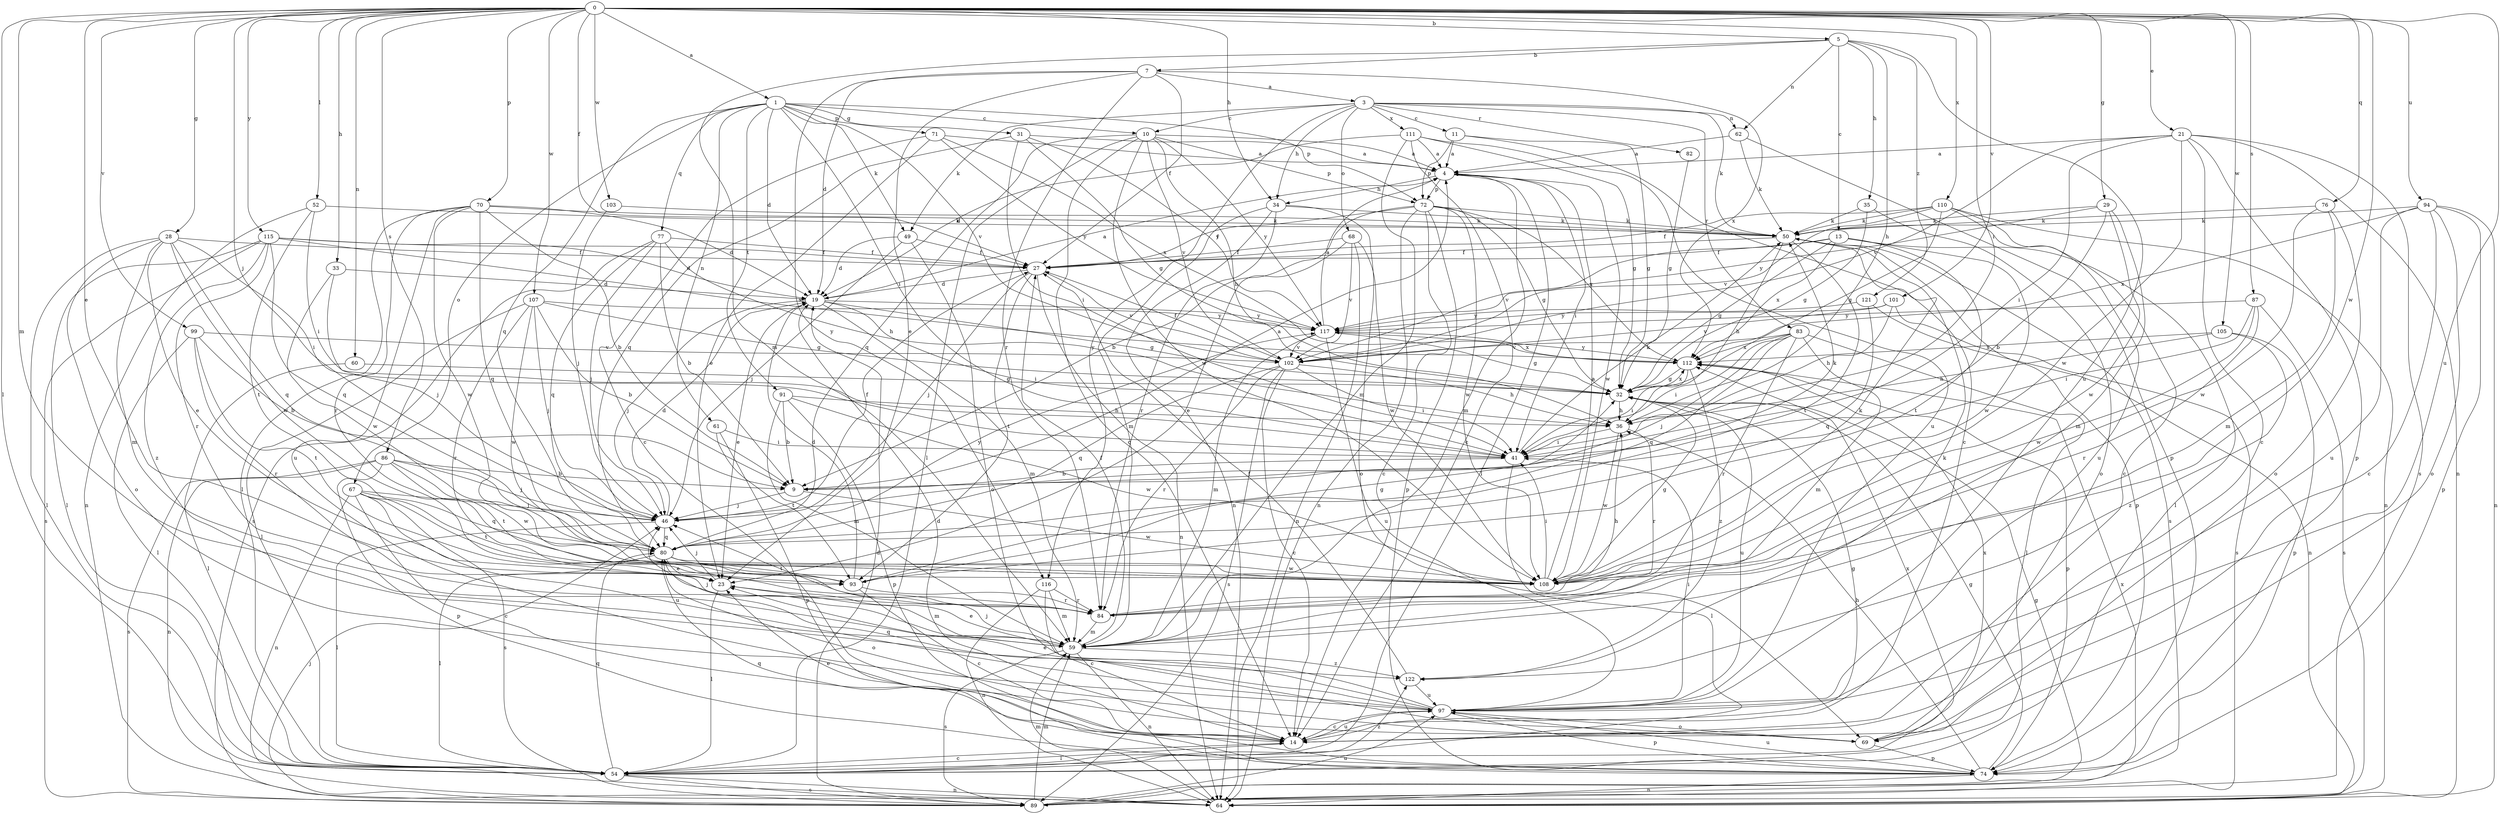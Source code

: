 strict digraph  {
0;
1;
3;
4;
5;
7;
9;
10;
11;
13;
14;
19;
21;
23;
27;
28;
29;
31;
32;
33;
34;
35;
36;
41;
46;
49;
50;
52;
54;
59;
60;
61;
62;
64;
67;
68;
69;
70;
71;
72;
74;
76;
77;
80;
82;
83;
84;
86;
87;
89;
91;
93;
94;
97;
99;
101;
102;
103;
105;
107;
108;
110;
111;
112;
115;
116;
117;
121;
122;
0 -> 1  [label=a];
0 -> 5  [label=b];
0 -> 21  [label=e];
0 -> 23  [label=e];
0 -> 27  [label=f];
0 -> 28  [label=g];
0 -> 29  [label=g];
0 -> 33  [label=h];
0 -> 34  [label=h];
0 -> 41  [label=i];
0 -> 46  [label=j];
0 -> 52  [label=l];
0 -> 54  [label=l];
0 -> 59  [label=m];
0 -> 60  [label=n];
0 -> 70  [label=p];
0 -> 76  [label=q];
0 -> 86  [label=s];
0 -> 87  [label=s];
0 -> 94  [label=u];
0 -> 97  [label=u];
0 -> 99  [label=v];
0 -> 101  [label=v];
0 -> 103  [label=w];
0 -> 105  [label=w];
0 -> 107  [label=w];
0 -> 108  [label=w];
0 -> 110  [label=x];
0 -> 115  [label=y];
1 -> 10  [label=c];
1 -> 19  [label=d];
1 -> 31  [label=g];
1 -> 41  [label=i];
1 -> 49  [label=k];
1 -> 61  [label=n];
1 -> 67  [label=o];
1 -> 71  [label=p];
1 -> 72  [label=p];
1 -> 77  [label=q];
1 -> 80  [label=q];
1 -> 91  [label=t];
1 -> 102  [label=v];
3 -> 10  [label=c];
3 -> 11  [label=c];
3 -> 34  [label=h];
3 -> 49  [label=k];
3 -> 50  [label=k];
3 -> 62  [label=n];
3 -> 68  [label=o];
3 -> 82  [label=r];
3 -> 83  [label=r];
3 -> 111  [label=x];
3 -> 116  [label=y];
4 -> 34  [label=h];
4 -> 41  [label=i];
4 -> 54  [label=l];
4 -> 59  [label=m];
4 -> 72  [label=p];
4 -> 108  [label=w];
5 -> 7  [label=b];
5 -> 13  [label=c];
5 -> 35  [label=h];
5 -> 36  [label=h];
5 -> 59  [label=m];
5 -> 62  [label=n];
5 -> 97  [label=u];
5 -> 121  [label=z];
7 -> 3  [label=a];
7 -> 19  [label=d];
7 -> 23  [label=e];
7 -> 27  [label=f];
7 -> 84  [label=r];
7 -> 112  [label=x];
7 -> 116  [label=y];
9 -> 4  [label=a];
9 -> 46  [label=j];
9 -> 50  [label=k];
9 -> 108  [label=w];
10 -> 4  [label=a];
10 -> 14  [label=c];
10 -> 36  [label=h];
10 -> 54  [label=l];
10 -> 72  [label=p];
10 -> 80  [label=q];
10 -> 102  [label=v];
10 -> 108  [label=w];
10 -> 117  [label=y];
11 -> 4  [label=a];
11 -> 14  [label=c];
11 -> 32  [label=g];
11 -> 72  [label=p];
13 -> 27  [label=f];
13 -> 32  [label=g];
13 -> 54  [label=l];
13 -> 93  [label=t];
13 -> 102  [label=v];
13 -> 108  [label=w];
13 -> 112  [label=x];
14 -> 19  [label=d];
14 -> 23  [label=e];
14 -> 32  [label=g];
14 -> 54  [label=l];
14 -> 97  [label=u];
19 -> 4  [label=a];
19 -> 23  [label=e];
19 -> 32  [label=g];
19 -> 41  [label=i];
19 -> 46  [label=j];
19 -> 59  [label=m];
19 -> 117  [label=y];
21 -> 4  [label=a];
21 -> 14  [label=c];
21 -> 41  [label=i];
21 -> 64  [label=n];
21 -> 74  [label=p];
21 -> 89  [label=s];
21 -> 102  [label=v];
21 -> 108  [label=w];
23 -> 46  [label=j];
23 -> 54  [label=l];
23 -> 59  [label=m];
27 -> 19  [label=d];
27 -> 46  [label=j];
27 -> 64  [label=n];
27 -> 93  [label=t];
27 -> 102  [label=v];
28 -> 23  [label=e];
28 -> 27  [label=f];
28 -> 41  [label=i];
28 -> 54  [label=l];
28 -> 59  [label=m];
28 -> 69  [label=o];
28 -> 80  [label=q];
28 -> 108  [label=w];
29 -> 9  [label=b];
29 -> 50  [label=k];
29 -> 59  [label=m];
29 -> 108  [label=w];
29 -> 117  [label=y];
31 -> 4  [label=a];
31 -> 32  [label=g];
31 -> 41  [label=i];
31 -> 80  [label=q];
31 -> 117  [label=y];
32 -> 36  [label=h];
32 -> 97  [label=u];
32 -> 112  [label=x];
33 -> 19  [label=d];
33 -> 46  [label=j];
33 -> 108  [label=w];
34 -> 50  [label=k];
34 -> 59  [label=m];
34 -> 64  [label=n];
34 -> 69  [label=o];
34 -> 84  [label=r];
35 -> 32  [label=g];
35 -> 50  [label=k];
35 -> 69  [label=o];
36 -> 41  [label=i];
36 -> 84  [label=r];
36 -> 108  [label=w];
41 -> 9  [label=b];
41 -> 50  [label=k];
41 -> 54  [label=l];
46 -> 19  [label=d];
46 -> 27  [label=f];
46 -> 54  [label=l];
46 -> 80  [label=q];
49 -> 19  [label=d];
49 -> 27  [label=f];
49 -> 46  [label=j];
49 -> 69  [label=o];
50 -> 27  [label=f];
50 -> 36  [label=h];
50 -> 74  [label=p];
50 -> 89  [label=s];
50 -> 93  [label=t];
52 -> 41  [label=i];
52 -> 50  [label=k];
52 -> 64  [label=n];
52 -> 93  [label=t];
54 -> 14  [label=c];
54 -> 64  [label=n];
54 -> 80  [label=q];
54 -> 89  [label=s];
54 -> 112  [label=x];
54 -> 122  [label=z];
59 -> 23  [label=e];
59 -> 27  [label=f];
59 -> 46  [label=j];
59 -> 64  [label=n];
59 -> 89  [label=s];
59 -> 122  [label=z];
60 -> 32  [label=g];
60 -> 54  [label=l];
61 -> 41  [label=i];
61 -> 74  [label=p];
61 -> 93  [label=t];
62 -> 4  [label=a];
62 -> 50  [label=k];
62 -> 74  [label=p];
64 -> 59  [label=m];
67 -> 14  [label=c];
67 -> 46  [label=j];
67 -> 64  [label=n];
67 -> 80  [label=q];
67 -> 89  [label=s];
67 -> 93  [label=t];
67 -> 97  [label=u];
68 -> 23  [label=e];
68 -> 27  [label=f];
68 -> 64  [label=n];
68 -> 102  [label=v];
68 -> 108  [label=w];
69 -> 74  [label=p];
69 -> 112  [label=x];
70 -> 9  [label=b];
70 -> 19  [label=d];
70 -> 50  [label=k];
70 -> 54  [label=l];
70 -> 80  [label=q];
70 -> 84  [label=r];
70 -> 97  [label=u];
70 -> 108  [label=w];
71 -> 4  [label=a];
71 -> 14  [label=c];
71 -> 23  [label=e];
71 -> 112  [label=x];
71 -> 117  [label=y];
72 -> 9  [label=b];
72 -> 14  [label=c];
72 -> 27  [label=f];
72 -> 32  [label=g];
72 -> 50  [label=k];
72 -> 64  [label=n];
72 -> 74  [label=p];
72 -> 108  [label=w];
72 -> 112  [label=x];
74 -> 32  [label=g];
74 -> 36  [label=h];
74 -> 64  [label=n];
74 -> 80  [label=q];
74 -> 97  [label=u];
76 -> 50  [label=k];
76 -> 59  [label=m];
76 -> 69  [label=o];
76 -> 108  [label=w];
77 -> 9  [label=b];
77 -> 27  [label=f];
77 -> 36  [label=h];
77 -> 46  [label=j];
77 -> 80  [label=q];
77 -> 89  [label=s];
80 -> 23  [label=e];
80 -> 54  [label=l];
80 -> 69  [label=o];
80 -> 93  [label=t];
80 -> 108  [label=w];
80 -> 117  [label=y];
82 -> 32  [label=g];
83 -> 41  [label=i];
83 -> 46  [label=j];
83 -> 54  [label=l];
83 -> 59  [label=m];
83 -> 80  [label=q];
83 -> 84  [label=r];
83 -> 102  [label=v];
83 -> 112  [label=x];
84 -> 36  [label=h];
84 -> 59  [label=m];
86 -> 9  [label=b];
86 -> 46  [label=j];
86 -> 64  [label=n];
86 -> 74  [label=p];
86 -> 89  [label=s];
86 -> 93  [label=t];
86 -> 108  [label=w];
87 -> 41  [label=i];
87 -> 84  [label=r];
87 -> 89  [label=s];
87 -> 108  [label=w];
87 -> 117  [label=y];
89 -> 19  [label=d];
89 -> 32  [label=g];
89 -> 46  [label=j];
89 -> 59  [label=m];
89 -> 97  [label=u];
89 -> 112  [label=x];
91 -> 9  [label=b];
91 -> 36  [label=h];
91 -> 59  [label=m];
91 -> 74  [label=p];
91 -> 108  [label=w];
93 -> 14  [label=c];
93 -> 19  [label=d];
93 -> 32  [label=g];
93 -> 84  [label=r];
94 -> 14  [label=c];
94 -> 50  [label=k];
94 -> 64  [label=n];
94 -> 69  [label=o];
94 -> 74  [label=p];
94 -> 97  [label=u];
94 -> 112  [label=x];
97 -> 14  [label=c];
97 -> 23  [label=e];
97 -> 41  [label=i];
97 -> 46  [label=j];
97 -> 69  [label=o];
97 -> 74  [label=p];
97 -> 80  [label=q];
99 -> 9  [label=b];
99 -> 54  [label=l];
99 -> 84  [label=r];
99 -> 93  [label=t];
99 -> 102  [label=v];
101 -> 36  [label=h];
101 -> 89  [label=s];
101 -> 102  [label=v];
101 -> 117  [label=y];
102 -> 14  [label=c];
102 -> 27  [label=f];
102 -> 36  [label=h];
102 -> 41  [label=i];
102 -> 80  [label=q];
102 -> 84  [label=r];
102 -> 89  [label=s];
103 -> 46  [label=j];
103 -> 50  [label=k];
105 -> 36  [label=h];
105 -> 74  [label=p];
105 -> 112  [label=x];
105 -> 122  [label=z];
107 -> 9  [label=b];
107 -> 32  [label=g];
107 -> 46  [label=j];
107 -> 54  [label=l];
107 -> 84  [label=r];
107 -> 108  [label=w];
107 -> 117  [label=y];
108 -> 4  [label=a];
108 -> 32  [label=g];
108 -> 41  [label=i];
108 -> 50  [label=k];
110 -> 14  [label=c];
110 -> 27  [label=f];
110 -> 32  [label=g];
110 -> 50  [label=k];
110 -> 64  [label=n];
110 -> 97  [label=u];
110 -> 102  [label=v];
111 -> 4  [label=a];
111 -> 14  [label=c];
111 -> 19  [label=d];
111 -> 32  [label=g];
111 -> 59  [label=m];
111 -> 97  [label=u];
112 -> 32  [label=g];
112 -> 41  [label=i];
112 -> 74  [label=p];
112 -> 117  [label=y];
112 -> 122  [label=z];
115 -> 19  [label=d];
115 -> 27  [label=f];
115 -> 54  [label=l];
115 -> 80  [label=q];
115 -> 84  [label=r];
115 -> 89  [label=s];
115 -> 112  [label=x];
115 -> 122  [label=z];
116 -> 14  [label=c];
116 -> 59  [label=m];
116 -> 64  [label=n];
116 -> 84  [label=r];
117 -> 4  [label=a];
117 -> 32  [label=g];
117 -> 59  [label=m];
117 -> 97  [label=u];
117 -> 102  [label=v];
117 -> 112  [label=x];
121 -> 64  [label=n];
121 -> 80  [label=q];
121 -> 117  [label=y];
122 -> 27  [label=f];
122 -> 50  [label=k];
122 -> 97  [label=u];
}
